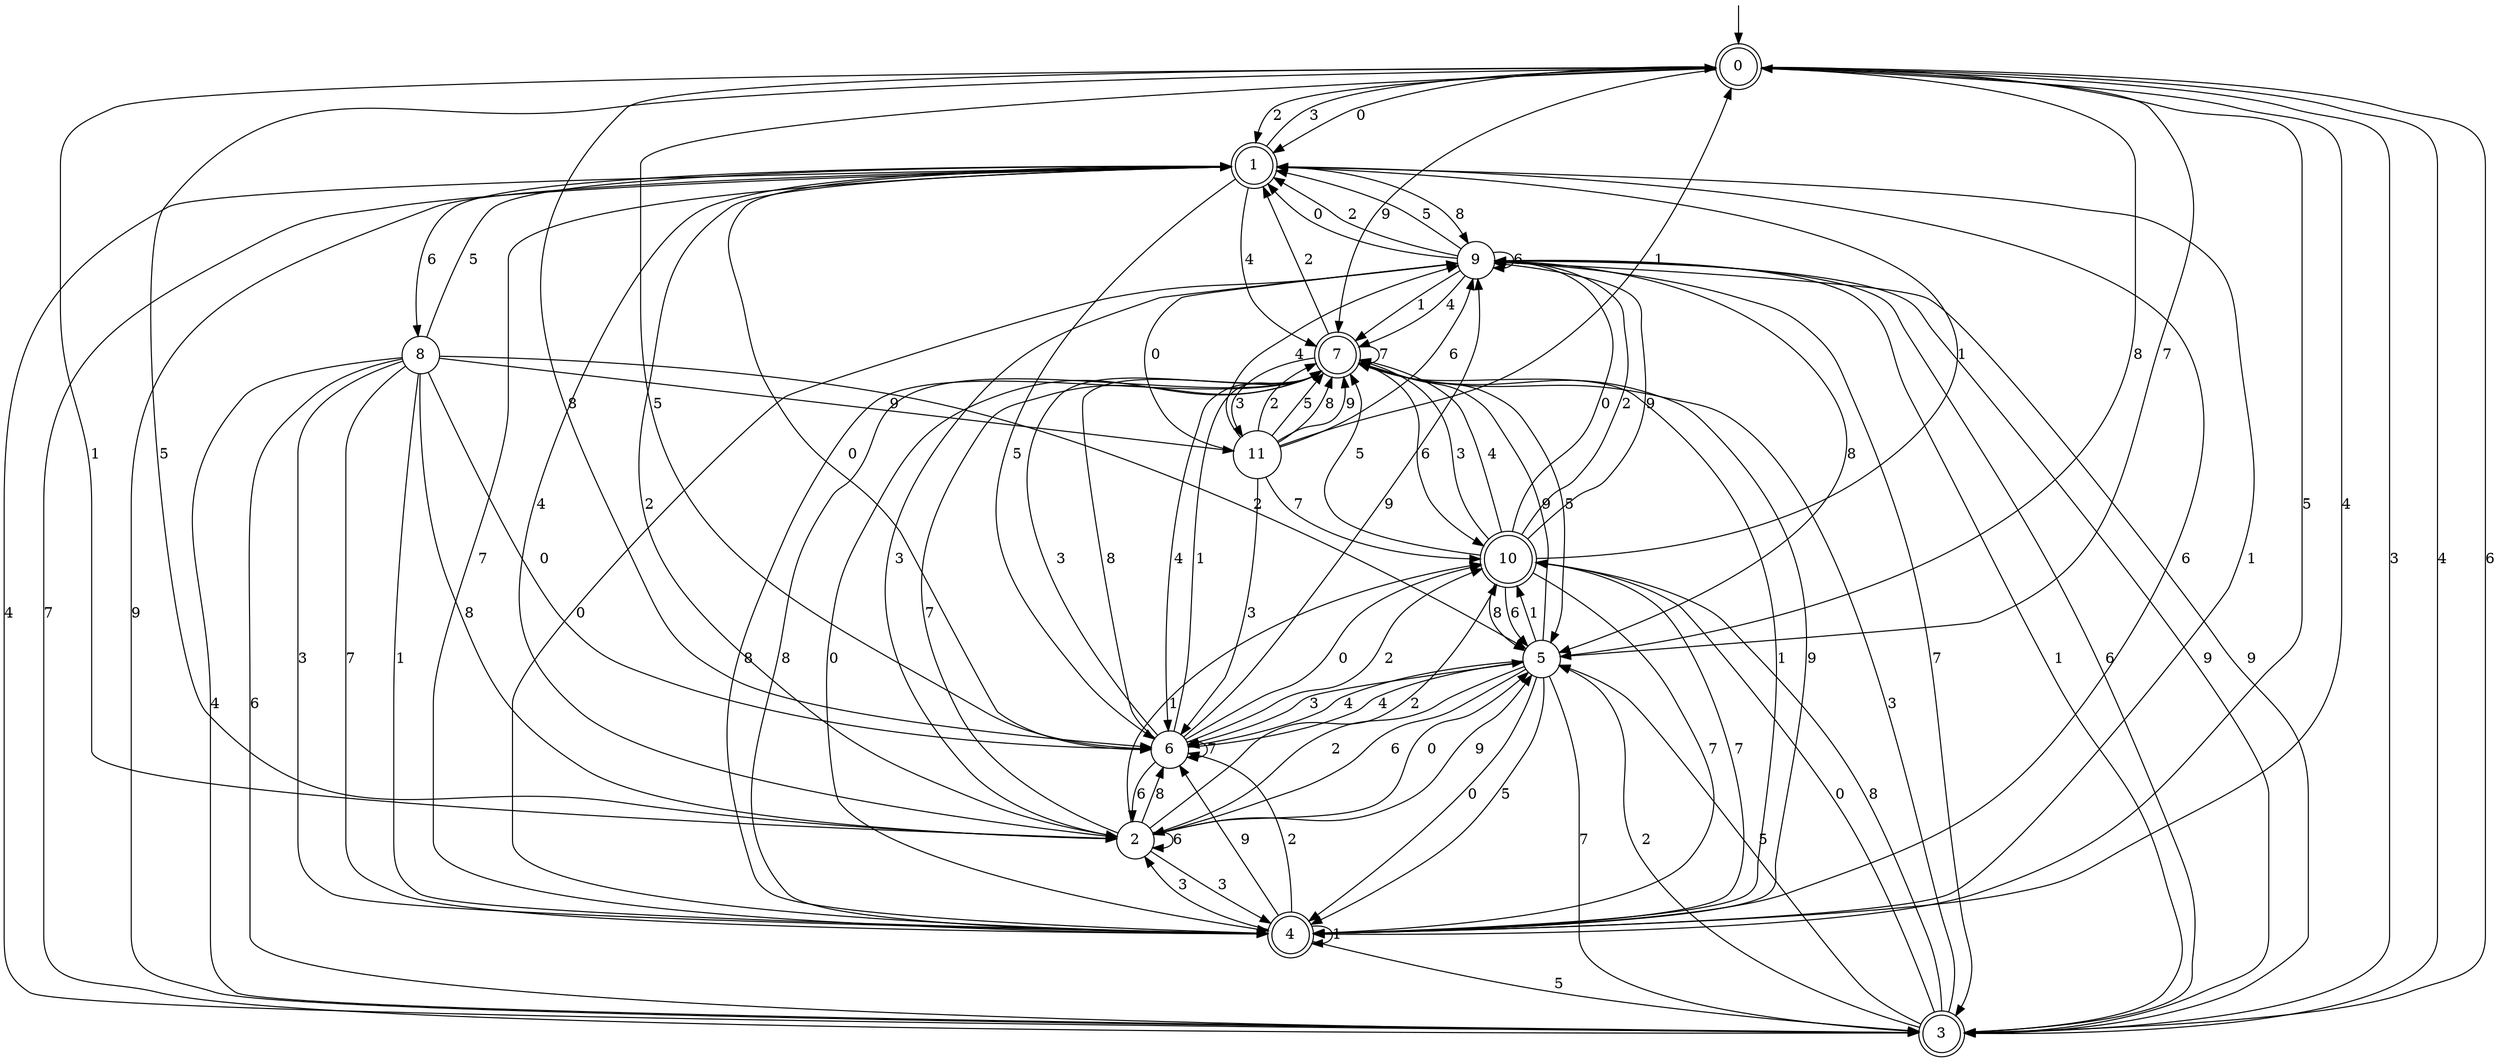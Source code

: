 digraph g {

	s0 [shape="doublecircle" label="0"];
	s1 [shape="doublecircle" label="1"];
	s2 [shape="circle" label="2"];
	s3 [shape="doublecircle" label="3"];
	s4 [shape="doublecircle" label="4"];
	s5 [shape="circle" label="5"];
	s6 [shape="circle" label="6"];
	s7 [shape="doublecircle" label="7"];
	s8 [shape="circle" label="8"];
	s9 [shape="circle" label="9"];
	s10 [shape="doublecircle" label="10"];
	s11 [shape="circle" label="11"];
	s0 -> s1 [label="0"];
	s0 -> s2 [label="1"];
	s0 -> s1 [label="2"];
	s0 -> s3 [label="3"];
	s0 -> s3 [label="4"];
	s0 -> s4 [label="5"];
	s0 -> s3 [label="6"];
	s0 -> s5 [label="7"];
	s0 -> s6 [label="8"];
	s0 -> s7 [label="9"];
	s1 -> s6 [label="0"];
	s1 -> s4 [label="1"];
	s1 -> s2 [label="2"];
	s1 -> s0 [label="3"];
	s1 -> s7 [label="4"];
	s1 -> s6 [label="5"];
	s1 -> s8 [label="6"];
	s1 -> s4 [label="7"];
	s1 -> s9 [label="8"];
	s1 -> s3 [label="9"];
	s2 -> s5 [label="0"];
	s2 -> s10 [label="1"];
	s2 -> s10 [label="2"];
	s2 -> s4 [label="3"];
	s2 -> s1 [label="4"];
	s2 -> s0 [label="5"];
	s2 -> s2 [label="6"];
	s2 -> s7 [label="7"];
	s2 -> s6 [label="8"];
	s2 -> s5 [label="9"];
	s3 -> s10 [label="0"];
	s3 -> s9 [label="1"];
	s3 -> s5 [label="2"];
	s3 -> s7 [label="3"];
	s3 -> s1 [label="4"];
	s3 -> s5 [label="5"];
	s3 -> s9 [label="6"];
	s3 -> s1 [label="7"];
	s3 -> s10 [label="8"];
	s3 -> s9 [label="9"];
	s4 -> s9 [label="0"];
	s4 -> s4 [label="1"];
	s4 -> s6 [label="2"];
	s4 -> s2 [label="3"];
	s4 -> s0 [label="4"];
	s4 -> s3 [label="5"];
	s4 -> s1 [label="6"];
	s4 -> s10 [label="7"];
	s4 -> s7 [label="8"];
	s4 -> s6 [label="9"];
	s5 -> s4 [label="0"];
	s5 -> s10 [label="1"];
	s5 -> s2 [label="2"];
	s5 -> s6 [label="3"];
	s5 -> s6 [label="4"];
	s5 -> s4 [label="5"];
	s5 -> s2 [label="6"];
	s5 -> s3 [label="7"];
	s5 -> s0 [label="8"];
	s5 -> s7 [label="9"];
	s6 -> s10 [label="0"];
	s6 -> s7 [label="1"];
	s6 -> s10 [label="2"];
	s6 -> s7 [label="3"];
	s6 -> s5 [label="4"];
	s6 -> s0 [label="5"];
	s6 -> s2 [label="6"];
	s6 -> s6 [label="7"];
	s6 -> s7 [label="8"];
	s6 -> s9 [label="9"];
	s7 -> s4 [label="0"];
	s7 -> s4 [label="1"];
	s7 -> s1 [label="2"];
	s7 -> s11 [label="3"];
	s7 -> s6 [label="4"];
	s7 -> s5 [label="5"];
	s7 -> s10 [label="6"];
	s7 -> s7 [label="7"];
	s7 -> s4 [label="8"];
	s7 -> s4 [label="9"];
	s8 -> s6 [label="0"];
	s8 -> s4 [label="1"];
	s8 -> s5 [label="2"];
	s8 -> s4 [label="3"];
	s8 -> s3 [label="4"];
	s8 -> s1 [label="5"];
	s8 -> s3 [label="6"];
	s8 -> s4 [label="7"];
	s8 -> s2 [label="8"];
	s8 -> s11 [label="9"];
	s9 -> s1 [label="0"];
	s9 -> s7 [label="1"];
	s9 -> s1 [label="2"];
	s9 -> s2 [label="3"];
	s9 -> s7 [label="4"];
	s9 -> s1 [label="5"];
	s9 -> s9 [label="6"];
	s9 -> s3 [label="7"];
	s9 -> s5 [label="8"];
	s9 -> s3 [label="9"];
	s10 -> s9 [label="0"];
	s10 -> s1 [label="1"];
	s10 -> s9 [label="2"];
	s10 -> s7 [label="3"];
	s10 -> s7 [label="4"];
	s10 -> s7 [label="5"];
	s10 -> s5 [label="6"];
	s10 -> s4 [label="7"];
	s10 -> s5 [label="8"];
	s10 -> s9 [label="9"];
	s11 -> s9 [label="0"];
	s11 -> s0 [label="1"];
	s11 -> s7 [label="2"];
	s11 -> s6 [label="3"];
	s11 -> s9 [label="4"];
	s11 -> s7 [label="5"];
	s11 -> s9 [label="6"];
	s11 -> s10 [label="7"];
	s11 -> s7 [label="8"];
	s11 -> s7 [label="9"];

__start0 [label="" shape="none" width="0" height="0"];
__start0 -> s0;

}
